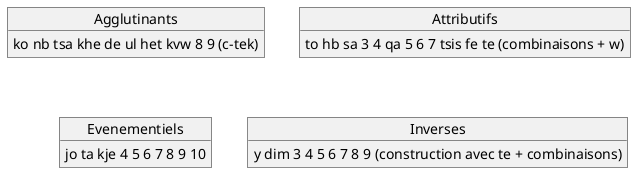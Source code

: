 @startuml


object Agglutinants {
    ko nb tsa khe de ul het kvw 8 9 (c-tek)
}

' "te" vaut un chiffre zero quand on énumère de chiffres

object Attributifs {
    to hb sa 3 4 qa 5 6 7 tsis fe te (combinaisons + w)
}

' 10 Evenementiels se comporte comme "te"

object Evenementiels {
    jo ta kje 4 5 6 7 8 9 10
}

object Inverses {
    y dim 3 4 5 6 7 8 9 (construction avec te + combinaisons)
}


' relations



@enduml